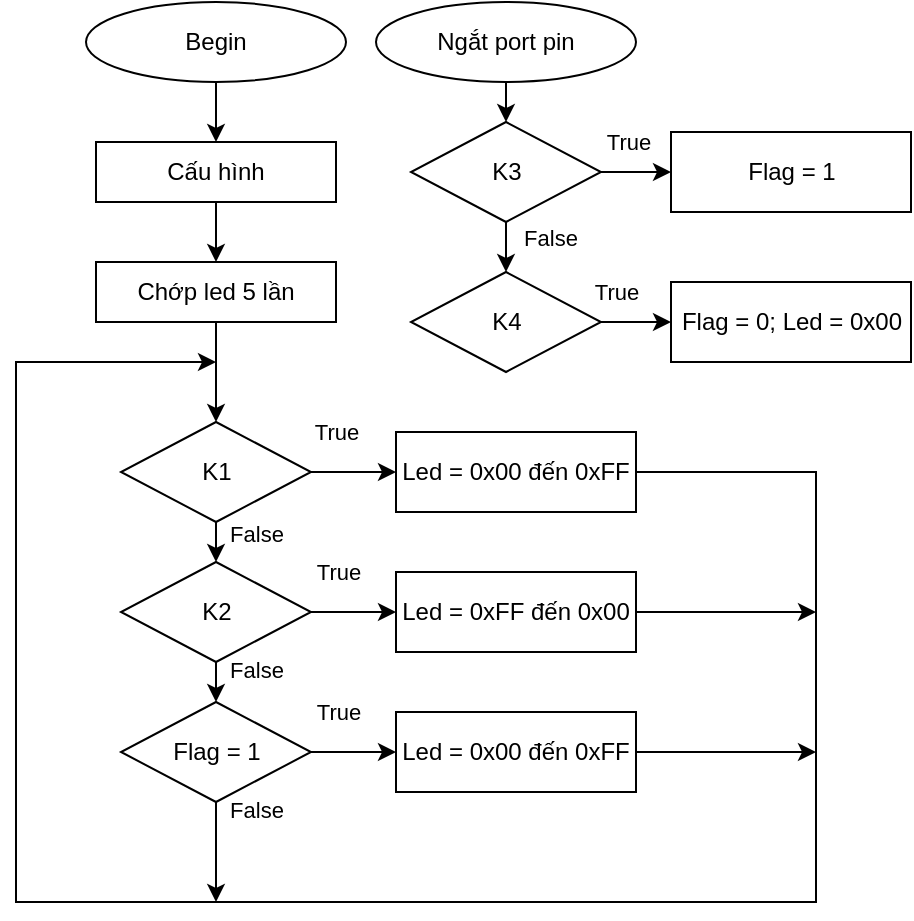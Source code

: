 <mxfile version="15.7.3" type="device"><diagram id="qSN-49_NeDpdbfRtIUR6" name="Page-1"><mxGraphModel dx="828" dy="568" grid="1" gridSize="10" guides="1" tooltips="1" connect="1" arrows="1" fold="1" page="1" pageScale="1" pageWidth="850" pageHeight="1100" math="0" shadow="0"><root><mxCell id="0"/><mxCell id="1" parent="0"/><mxCell id="6gYfA0jMc8mNvAf5SSIB-44" style="edgeStyle=orthogonalEdgeStyle;rounded=0;orthogonalLoop=1;jettySize=auto;html=1;entryX=0.5;entryY=0;entryDx=0;entryDy=0;labelBackgroundColor=none;" parent="1" source="6gYfA0jMc8mNvAf5SSIB-1" target="6gYfA0jMc8mNvAf5SSIB-3" edge="1"><mxGeometry relative="1" as="geometry"/></mxCell><mxCell id="6gYfA0jMc8mNvAf5SSIB-1" value="Begin" style="ellipse;whiteSpace=wrap;html=1;labelBackgroundColor=none;fillColor=none;" parent="1" vertex="1"><mxGeometry x="315" y="110" width="130" height="40" as="geometry"/></mxCell><mxCell id="6gYfA0jMc8mNvAf5SSIB-43" style="edgeStyle=orthogonalEdgeStyle;rounded=0;orthogonalLoop=1;jettySize=auto;html=1;entryX=0.5;entryY=0;entryDx=0;entryDy=0;labelBackgroundColor=none;" parent="1" source="6gYfA0jMc8mNvAf5SSIB-3" target="6gYfA0jMc8mNvAf5SSIB-34" edge="1"><mxGeometry relative="1" as="geometry"><mxPoint x="380" y="220" as="targetPoint"/></mxGeometry></mxCell><mxCell id="6gYfA0jMc8mNvAf5SSIB-3" value="Cấu hình" style="rounded=0;whiteSpace=wrap;html=1;labelBackgroundColor=none;fillColor=none;" parent="1" vertex="1"><mxGeometry x="320" y="180" width="120" height="30" as="geometry"/></mxCell><mxCell id="6gYfA0jMc8mNvAf5SSIB-8" value="" style="edgeStyle=orthogonalEdgeStyle;rounded=0;orthogonalLoop=1;jettySize=auto;html=1;labelBackgroundColor=none;" parent="1" source="6gYfA0jMc8mNvAf5SSIB-6" target="6gYfA0jMc8mNvAf5SSIB-7" edge="1"><mxGeometry relative="1" as="geometry"/></mxCell><mxCell id="6gYfA0jMc8mNvAf5SSIB-27" value="True" style="edgeLabel;html=1;align=center;verticalAlign=middle;resizable=0;points=[];labelBackgroundColor=none;" parent="6gYfA0jMc8mNvAf5SSIB-8" vertex="1" connectable="0"><mxGeometry x="-0.647" y="1" relative="1" as="geometry"><mxPoint x="5" y="-19" as="offset"/></mxGeometry></mxCell><mxCell id="6gYfA0jMc8mNvAf5SSIB-22" style="edgeStyle=orthogonalEdgeStyle;rounded=0;orthogonalLoop=1;jettySize=auto;html=1;exitX=0.5;exitY=1;exitDx=0;exitDy=0;entryX=0.5;entryY=0;entryDx=0;entryDy=0;labelBackgroundColor=none;" parent="1" source="6gYfA0jMc8mNvAf5SSIB-6" target="6gYfA0jMc8mNvAf5SSIB-10" edge="1"><mxGeometry relative="1" as="geometry"/></mxCell><mxCell id="6gYfA0jMc8mNvAf5SSIB-24" value="False" style="edgeLabel;html=1;align=center;verticalAlign=middle;resizable=0;points=[];labelBackgroundColor=none;" parent="6gYfA0jMc8mNvAf5SSIB-22" vertex="1" connectable="0"><mxGeometry x="-0.433" relative="1" as="geometry"><mxPoint x="20" as="offset"/></mxGeometry></mxCell><mxCell id="6gYfA0jMc8mNvAf5SSIB-6" value="K1" style="rhombus;whiteSpace=wrap;html=1;labelBackgroundColor=none;fillColor=none;" parent="1" vertex="1"><mxGeometry x="332.5" y="320" width="95" height="50" as="geometry"/></mxCell><mxCell id="6gYfA0jMc8mNvAf5SSIB-7" value="Led = 0x00 đến 0xFF" style="rounded=0;whiteSpace=wrap;html=1;labelBackgroundColor=none;fillColor=none;" parent="1" vertex="1"><mxGeometry x="470" y="325" width="120" height="40" as="geometry"/></mxCell><mxCell id="6gYfA0jMc8mNvAf5SSIB-9" value="" style="edgeStyle=orthogonalEdgeStyle;rounded=0;orthogonalLoop=1;jettySize=auto;html=1;labelBackgroundColor=none;" parent="1" source="6gYfA0jMc8mNvAf5SSIB-10" target="6gYfA0jMc8mNvAf5SSIB-11" edge="1"><mxGeometry relative="1" as="geometry"/></mxCell><mxCell id="6gYfA0jMc8mNvAf5SSIB-28" value="True" style="edgeLabel;html=1;align=center;verticalAlign=middle;resizable=0;points=[];labelBackgroundColor=none;" parent="6gYfA0jMc8mNvAf5SSIB-9" vertex="1" connectable="0"><mxGeometry x="-0.286" relative="1" as="geometry"><mxPoint x="-2" y="-20" as="offset"/></mxGeometry></mxCell><mxCell id="6gYfA0jMc8mNvAf5SSIB-23" style="edgeStyle=orthogonalEdgeStyle;rounded=0;orthogonalLoop=1;jettySize=auto;html=1;exitX=0.5;exitY=1;exitDx=0;exitDy=0;entryX=0.5;entryY=0;entryDx=0;entryDy=0;labelBackgroundColor=none;" parent="1" source="6gYfA0jMc8mNvAf5SSIB-10" target="6gYfA0jMc8mNvAf5SSIB-13" edge="1"><mxGeometry relative="1" as="geometry"/></mxCell><mxCell id="6gYfA0jMc8mNvAf5SSIB-25" value="False" style="edgeLabel;html=1;align=center;verticalAlign=middle;resizable=0;points=[];labelBackgroundColor=none;" parent="6gYfA0jMc8mNvAf5SSIB-23" vertex="1" connectable="0"><mxGeometry x="-0.6" relative="1" as="geometry"><mxPoint x="20" as="offset"/></mxGeometry></mxCell><mxCell id="6gYfA0jMc8mNvAf5SSIB-10" value="K2" style="rhombus;whiteSpace=wrap;html=1;labelBackgroundColor=none;fillColor=none;" parent="1" vertex="1"><mxGeometry x="332.5" y="390" width="95" height="50" as="geometry"/></mxCell><mxCell id="6gYfA0jMc8mNvAf5SSIB-39" style="edgeStyle=orthogonalEdgeStyle;rounded=0;orthogonalLoop=1;jettySize=auto;html=1;labelBackgroundColor=none;" parent="1" source="6gYfA0jMc8mNvAf5SSIB-11" edge="1"><mxGeometry relative="1" as="geometry"><mxPoint x="680" y="415" as="targetPoint"/></mxGeometry></mxCell><mxCell id="6gYfA0jMc8mNvAf5SSIB-11" value="Led = 0xFF đến 0x00" style="rounded=0;whiteSpace=wrap;html=1;labelBackgroundColor=none;fillColor=none;" parent="1" vertex="1"><mxGeometry x="470" y="395" width="120" height="40" as="geometry"/></mxCell><mxCell id="6gYfA0jMc8mNvAf5SSIB-12" value="" style="edgeStyle=orthogonalEdgeStyle;rounded=0;orthogonalLoop=1;jettySize=auto;html=1;labelBackgroundColor=none;" parent="1" source="6gYfA0jMc8mNvAf5SSIB-13" target="6gYfA0jMc8mNvAf5SSIB-14" edge="1"><mxGeometry relative="1" as="geometry"/></mxCell><mxCell id="6gYfA0jMc8mNvAf5SSIB-29" value="True" style="edgeLabel;html=1;align=center;verticalAlign=middle;resizable=0;points=[];labelBackgroundColor=none;" parent="6gYfA0jMc8mNvAf5SSIB-12" vertex="1" connectable="0"><mxGeometry x="-0.161" relative="1" as="geometry"><mxPoint x="-5" y="-20" as="offset"/></mxGeometry></mxCell><mxCell id="6gYfA0jMc8mNvAf5SSIB-19" value="" style="edgeStyle=orthogonalEdgeStyle;rounded=0;orthogonalLoop=1;jettySize=auto;html=1;labelBackgroundColor=none;" parent="1" source="6gYfA0jMc8mNvAf5SSIB-13" edge="1"><mxGeometry relative="1" as="geometry"><mxPoint x="380" y="560" as="targetPoint"/></mxGeometry></mxCell><mxCell id="6gYfA0jMc8mNvAf5SSIB-26" value="False" style="edgeLabel;html=1;align=center;verticalAlign=middle;resizable=0;points=[];labelBackgroundColor=none;" parent="6gYfA0jMc8mNvAf5SSIB-19" vertex="1" connectable="0"><mxGeometry x="-0.842" y="-1" relative="1" as="geometry"><mxPoint x="21" as="offset"/></mxGeometry></mxCell><mxCell id="6gYfA0jMc8mNvAf5SSIB-13" value="Flag = 1" style="rhombus;whiteSpace=wrap;html=1;labelBackgroundColor=none;fillColor=none;" parent="1" vertex="1"><mxGeometry x="332.5" y="460" width="95" height="50" as="geometry"/></mxCell><mxCell id="6gYfA0jMc8mNvAf5SSIB-40" style="edgeStyle=orthogonalEdgeStyle;rounded=0;orthogonalLoop=1;jettySize=auto;html=1;labelBackgroundColor=none;" parent="1" source="6gYfA0jMc8mNvAf5SSIB-14" edge="1"><mxGeometry relative="1" as="geometry"><mxPoint x="680" y="485" as="targetPoint"/></mxGeometry></mxCell><mxCell id="6gYfA0jMc8mNvAf5SSIB-14" value="Led = 0x00 đến 0xFF" style="rounded=0;whiteSpace=wrap;html=1;labelBackgroundColor=none;fillColor=none;" parent="1" vertex="1"><mxGeometry x="470" y="465" width="120" height="40" as="geometry"/></mxCell><mxCell id="6gYfA0jMc8mNvAf5SSIB-37" value="" style="edgeStyle=orthogonalEdgeStyle;rounded=0;orthogonalLoop=1;jettySize=auto;html=1;labelBackgroundColor=none;" parent="1" source="6gYfA0jMc8mNvAf5SSIB-34" target="6gYfA0jMc8mNvAf5SSIB-6" edge="1"><mxGeometry relative="1" as="geometry"/></mxCell><mxCell id="6gYfA0jMc8mNvAf5SSIB-34" value="Chớp led 5 lần" style="rounded=0;whiteSpace=wrap;html=1;labelBackgroundColor=none;fillColor=none;" parent="1" vertex="1"><mxGeometry x="320" y="240" width="120" height="30" as="geometry"/></mxCell><mxCell id="6gYfA0jMc8mNvAf5SSIB-35" value="" style="endArrow=classic;html=1;rounded=0;exitX=1;exitY=0.5;exitDx=0;exitDy=0;labelBackgroundColor=none;" parent="1" source="6gYfA0jMc8mNvAf5SSIB-7" edge="1"><mxGeometry width="50" height="50" relative="1" as="geometry"><mxPoint x="680" y="350" as="sourcePoint"/><mxPoint x="380" y="290" as="targetPoint"/><Array as="points"><mxPoint x="680" y="345"/><mxPoint x="680" y="560"/><mxPoint x="280" y="560"/><mxPoint x="280" y="290"/></Array></mxGeometry></mxCell><mxCell id="cpCq1Q7PkIIrqiTi8d9f-9" style="edgeStyle=orthogonalEdgeStyle;rounded=0;orthogonalLoop=1;jettySize=auto;html=1;exitX=0.5;exitY=1;exitDx=0;exitDy=0;entryX=0.5;entryY=0;entryDx=0;entryDy=0;" edge="1" parent="1" source="cpCq1Q7PkIIrqiTi8d9f-2" target="cpCq1Q7PkIIrqiTi8d9f-5"><mxGeometry relative="1" as="geometry"/></mxCell><mxCell id="cpCq1Q7PkIIrqiTi8d9f-2" value="Ngắt port pin" style="ellipse;whiteSpace=wrap;html=1;labelBackgroundColor=none;fillColor=none;" vertex="1" parent="1"><mxGeometry x="460" y="110" width="130" height="40" as="geometry"/></mxCell><mxCell id="cpCq1Q7PkIIrqiTi8d9f-10" style="edgeStyle=orthogonalEdgeStyle;rounded=0;orthogonalLoop=1;jettySize=auto;html=1;exitX=0.5;exitY=1;exitDx=0;exitDy=0;entryX=0.5;entryY=0;entryDx=0;entryDy=0;" edge="1" parent="1" source="cpCq1Q7PkIIrqiTi8d9f-5" target="cpCq1Q7PkIIrqiTi8d9f-7"><mxGeometry relative="1" as="geometry"><Array as="points"><mxPoint x="525.5" y="240"/><mxPoint x="525.5" y="240"/></Array></mxGeometry></mxCell><mxCell id="cpCq1Q7PkIIrqiTi8d9f-15" value="False" style="edgeLabel;html=1;align=center;verticalAlign=middle;resizable=0;points=[];labelBackgroundColor=none;" vertex="1" connectable="0" parent="cpCq1Q7PkIIrqiTi8d9f-10"><mxGeometry x="-0.39" y="1" relative="1" as="geometry"><mxPoint x="21" as="offset"/></mxGeometry></mxCell><mxCell id="cpCq1Q7PkIIrqiTi8d9f-11" style="edgeStyle=orthogonalEdgeStyle;rounded=0;orthogonalLoop=1;jettySize=auto;html=1;exitX=1;exitY=0.5;exitDx=0;exitDy=0;entryX=0;entryY=0.5;entryDx=0;entryDy=0;" edge="1" parent="1" source="cpCq1Q7PkIIrqiTi8d9f-5" target="cpCq1Q7PkIIrqiTi8d9f-6"><mxGeometry relative="1" as="geometry"/></mxCell><mxCell id="cpCq1Q7PkIIrqiTi8d9f-13" value="True" style="edgeLabel;html=1;align=center;verticalAlign=middle;resizable=0;points=[];labelBackgroundColor=none;" vertex="1" connectable="0" parent="cpCq1Q7PkIIrqiTi8d9f-11"><mxGeometry x="-0.235" y="2" relative="1" as="geometry"><mxPoint y="-13" as="offset"/></mxGeometry></mxCell><mxCell id="cpCq1Q7PkIIrqiTi8d9f-5" value="K3" style="rhombus;whiteSpace=wrap;html=1;labelBackgroundColor=none;fillColor=none;" vertex="1" parent="1"><mxGeometry x="477.5" y="170" width="95" height="50" as="geometry"/></mxCell><mxCell id="cpCq1Q7PkIIrqiTi8d9f-6" value="Flag = 1" style="rounded=0;whiteSpace=wrap;html=1;labelBackgroundColor=none;fillColor=none;" vertex="1" parent="1"><mxGeometry x="607.5" y="175" width="120" height="40" as="geometry"/></mxCell><mxCell id="cpCq1Q7PkIIrqiTi8d9f-12" style="edgeStyle=orthogonalEdgeStyle;rounded=0;orthogonalLoop=1;jettySize=auto;html=1;entryX=0;entryY=0.5;entryDx=0;entryDy=0;" edge="1" parent="1" source="cpCq1Q7PkIIrqiTi8d9f-7" target="cpCq1Q7PkIIrqiTi8d9f-8"><mxGeometry relative="1" as="geometry"/></mxCell><mxCell id="cpCq1Q7PkIIrqiTi8d9f-14" value="True" style="edgeLabel;html=1;align=center;verticalAlign=middle;resizable=0;points=[];labelBackgroundColor=none;" vertex="1" connectable="0" parent="cpCq1Q7PkIIrqiTi8d9f-12"><mxGeometry x="-0.659" y="2" relative="1" as="geometry"><mxPoint y="-13" as="offset"/></mxGeometry></mxCell><mxCell id="cpCq1Q7PkIIrqiTi8d9f-7" value="K4" style="rhombus;whiteSpace=wrap;html=1;labelBackgroundColor=none;fillColor=none;" vertex="1" parent="1"><mxGeometry x="477.5" y="245" width="95" height="50" as="geometry"/></mxCell><mxCell id="cpCq1Q7PkIIrqiTi8d9f-8" value="Flag = 0; Led = 0x00" style="rounded=0;whiteSpace=wrap;html=1;labelBackgroundColor=none;fillColor=none;" vertex="1" parent="1"><mxGeometry x="607.5" y="250" width="120" height="40" as="geometry"/></mxCell></root></mxGraphModel></diagram></mxfile>